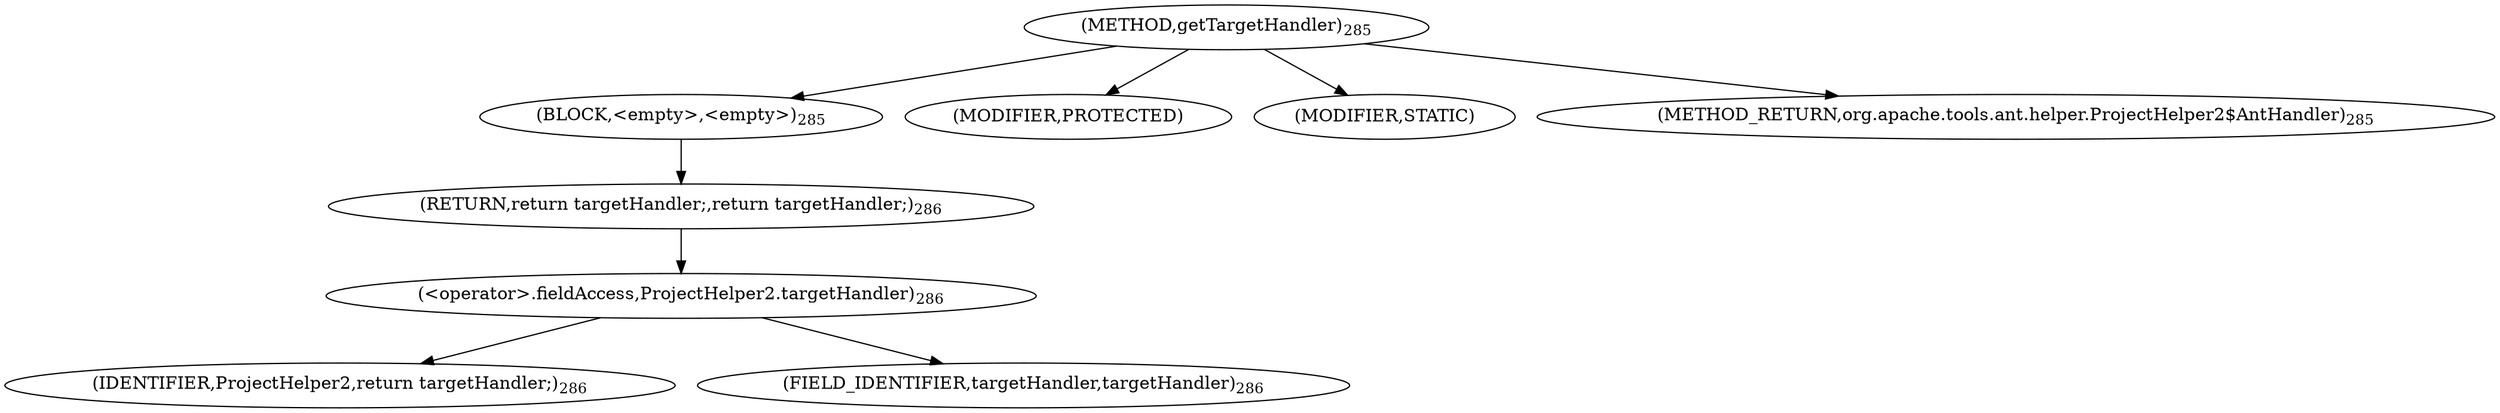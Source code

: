 digraph "getTargetHandler" {  
"742" [label = <(METHOD,getTargetHandler)<SUB>285</SUB>> ]
"743" [label = <(BLOCK,&lt;empty&gt;,&lt;empty&gt;)<SUB>285</SUB>> ]
"744" [label = <(RETURN,return targetHandler;,return targetHandler;)<SUB>286</SUB>> ]
"745" [label = <(&lt;operator&gt;.fieldAccess,ProjectHelper2.targetHandler)<SUB>286</SUB>> ]
"746" [label = <(IDENTIFIER,ProjectHelper2,return targetHandler;)<SUB>286</SUB>> ]
"747" [label = <(FIELD_IDENTIFIER,targetHandler,targetHandler)<SUB>286</SUB>> ]
"748" [label = <(MODIFIER,PROTECTED)> ]
"749" [label = <(MODIFIER,STATIC)> ]
"750" [label = <(METHOD_RETURN,org.apache.tools.ant.helper.ProjectHelper2$AntHandler)<SUB>285</SUB>> ]
  "742" -> "743" 
  "742" -> "748" 
  "742" -> "749" 
  "742" -> "750" 
  "743" -> "744" 
  "744" -> "745" 
  "745" -> "746" 
  "745" -> "747" 
}
